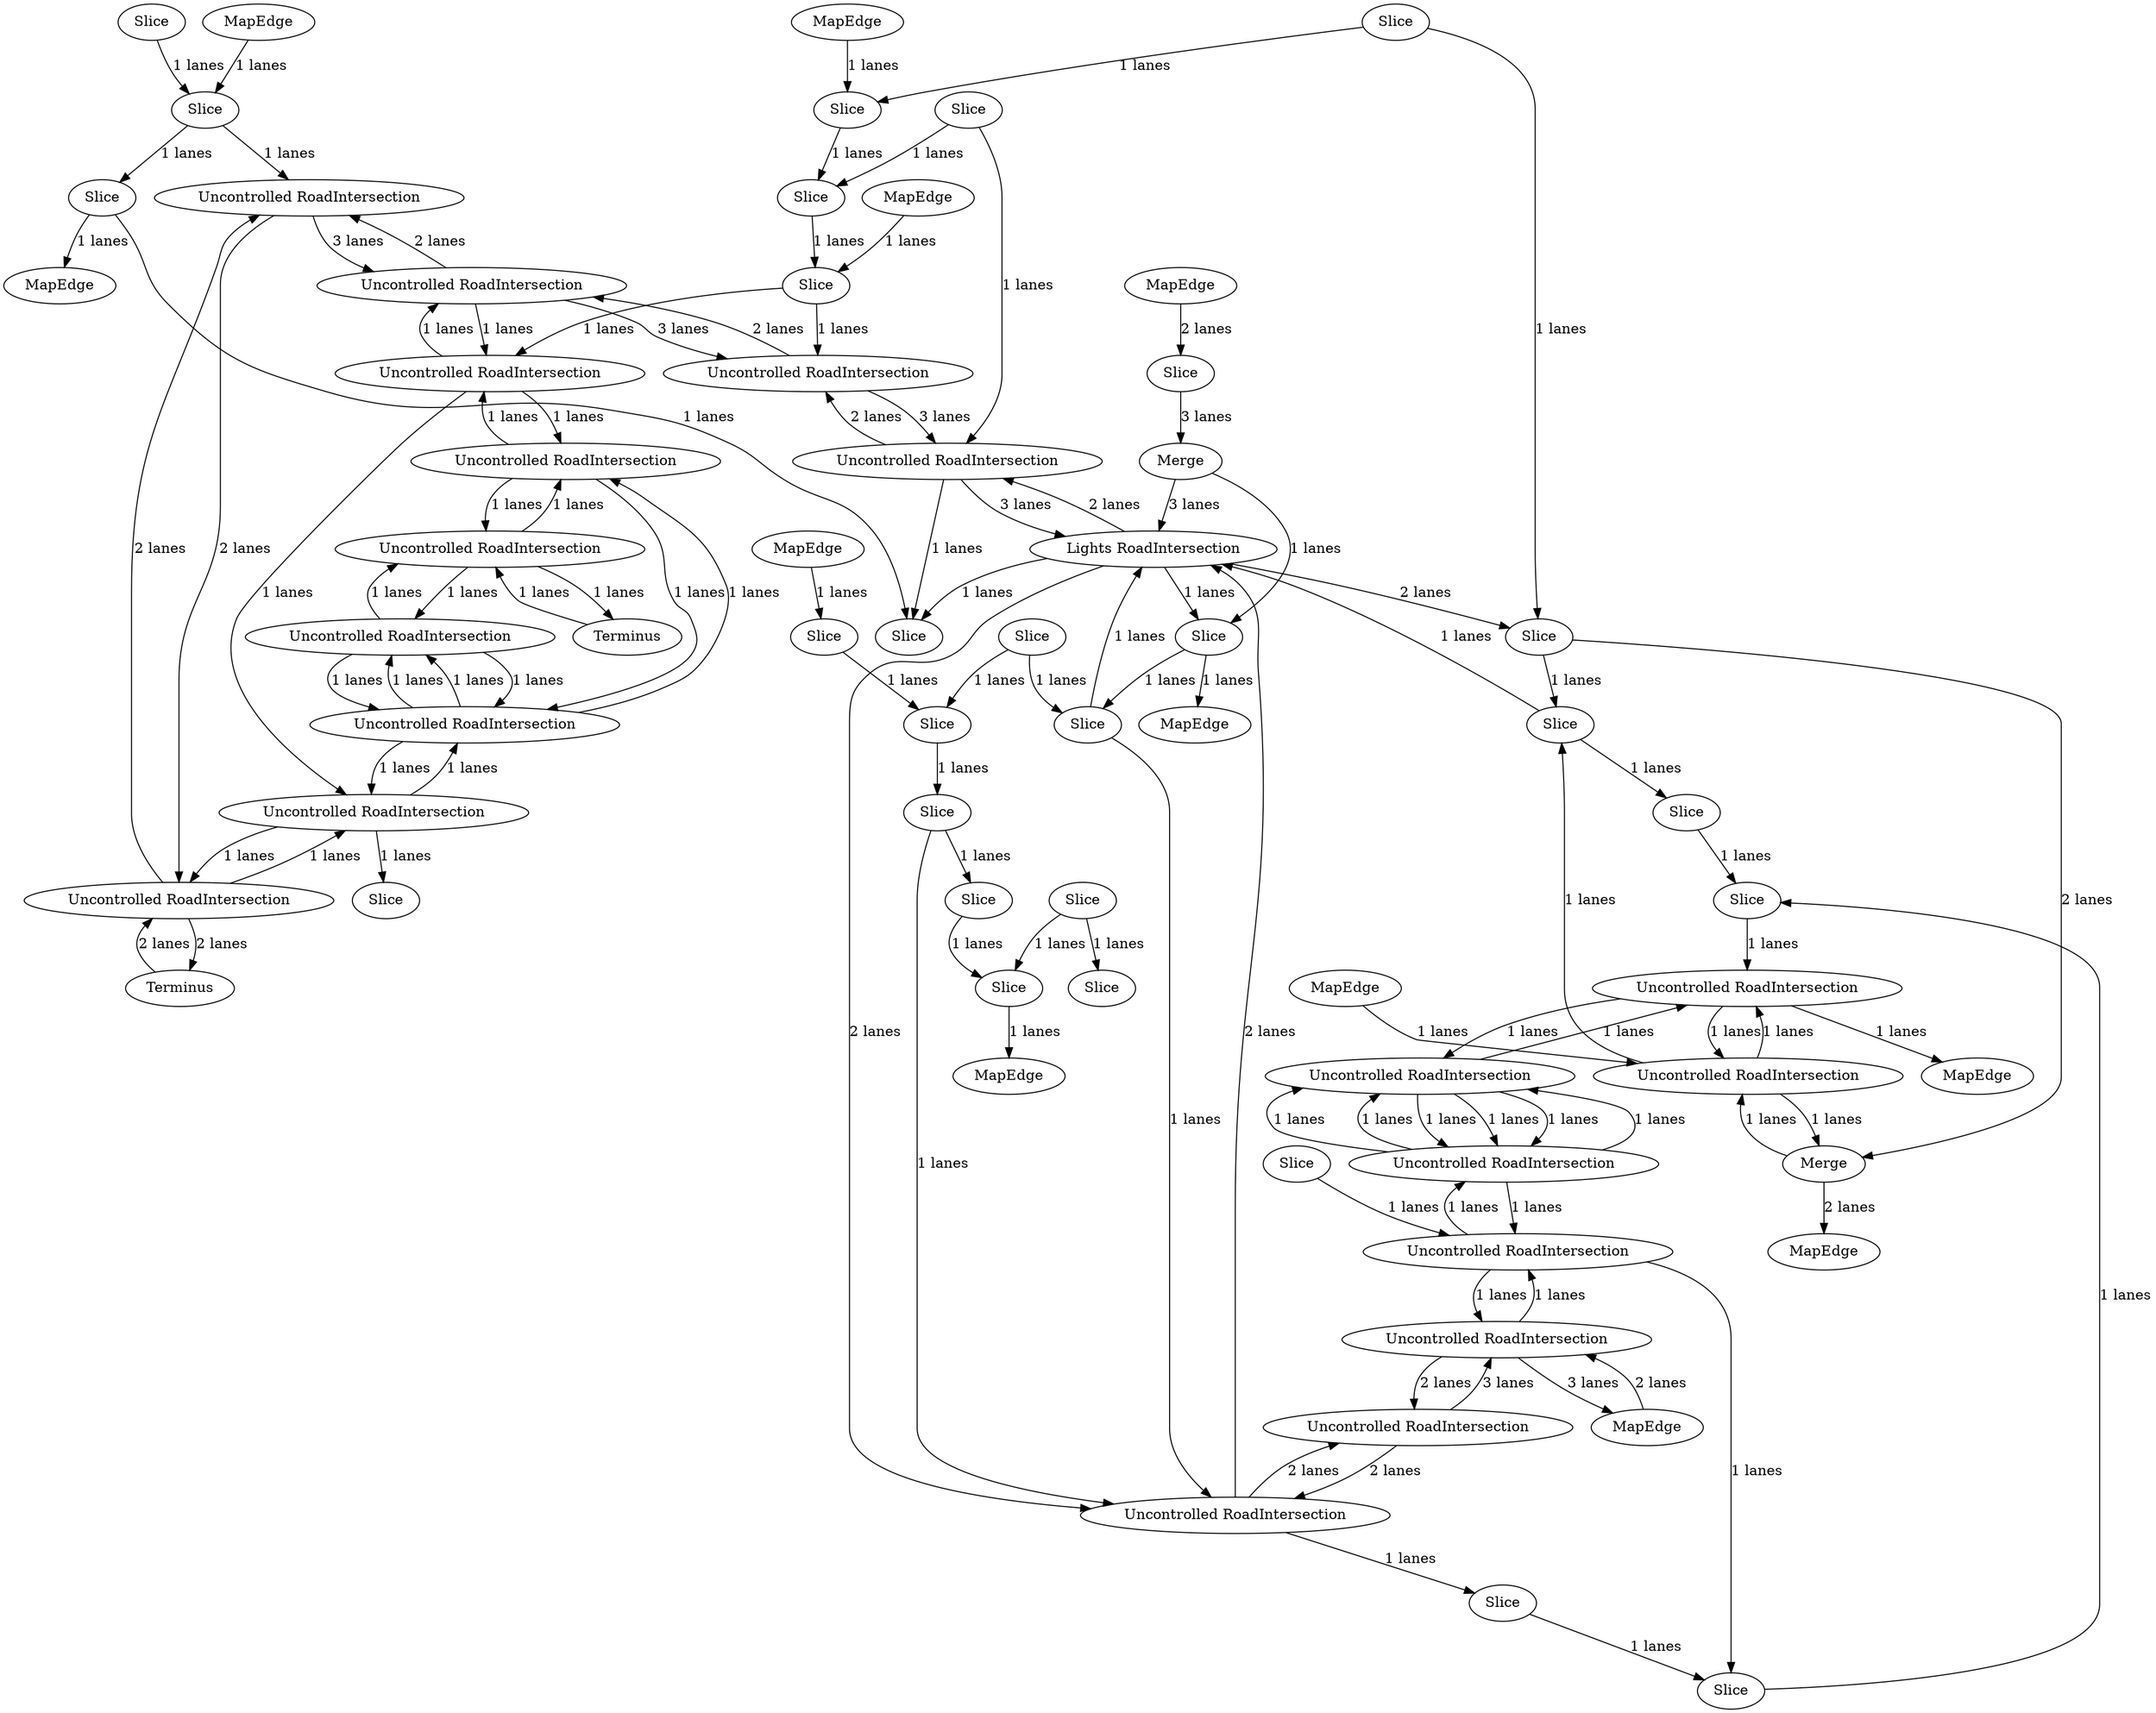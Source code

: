 digraph {
    0 [ label = "MapEdge" ]
    1 [ label = "Uncontrolled RoadIntersection" ]
    2 [ label = "MapEdge" ]
    3 [ label = "Uncontrolled RoadIntersection" ]
    4 [ label = "MapEdge" ]
    5 [ label = "Slice" ]
    6 [ label = "Merge" ]
    7 [ label = "MapEdge" ]
    8 [ label = "Terminus" ]
    9 [ label = "MapEdge" ]
    10 [ label = "Slice" ]
    11 [ label = "Slice" ]
    12 [ label = "Slice" ]
    13 [ label = "Slice" ]
    14 [ label = "Slice" ]
    15 [ label = "Slice" ]
    16 [ label = "Slice" ]
    17 [ label = "Uncontrolled RoadIntersection" ]
    18 [ label = "Slice" ]
    19 [ label = "Slice" ]
    20 [ label = "Slice" ]
    21 [ label = "Slice" ]
    22 [ label = "Slice" ]
    23 [ label = "Slice" ]
    24 [ label = "MapEdge" ]
    25 [ label = "Slice" ]
    26 [ label = "Slice" ]
    27 [ label = "Slice" ]
    28 [ label = "Slice" ]
    29 [ label = "MapEdge" ]
    30 [ label = "Slice" ]
    31 [ label = "Slice" ]
    32 [ label = "MapEdge" ]
    33 [ label = "Slice" ]
    34 [ label = "Slice" ]
    35 [ label = "Slice" ]
    36 [ label = "Slice" ]
    37 [ label = "Slice" ]
    38 [ label = "MapEdge" ]
    39 [ label = "Slice" ]
    40 [ label = "Uncontrolled RoadIntersection" ]
    41 [ label = "Uncontrolled RoadIntersection" ]
    42 [ label = "MapEdge" ]
    43 [ label = "MapEdge" ]
    44 [ label = "Slice" ]
    45 [ label = "Slice" ]
    46 [ label = "MapEdge" ]
    47 [ label = "Terminus" ]
    48 [ label = "Lights RoadIntersection" ]
    49 [ label = "Uncontrolled RoadIntersection" ]
    50 [ label = "Uncontrolled RoadIntersection" ]
    51 [ label = "Uncontrolled RoadIntersection" ]
    52 [ label = "Uncontrolled RoadIntersection" ]
    53 [ label = "Uncontrolled RoadIntersection" ]
    54 [ label = "Uncontrolled RoadIntersection" ]
    55 [ label = "Merge" ]
    56 [ label = "Uncontrolled RoadIntersection" ]
    57 [ label = "Uncontrolled RoadIntersection" ]
    58 [ label = "Uncontrolled RoadIntersection" ]
    59 [ label = "Uncontrolled RoadIntersection" ]
    60 [ label = "Uncontrolled RoadIntersection" ]
    61 [ label = "Uncontrolled RoadIntersection" ]
    62 [ label = "Uncontrolled RoadIntersection" ]
    63 [ label = "Uncontrolled RoadIntersection" ]
    0 -> 27 [ label = "1 lanes" ]
    27 -> 1 [ label = "1 lanes" ]
    2 -> 23 [ label = "1 lanes" ]
    23 -> 3 [ label = "1 lanes" ]
    3 -> 56 [ label = "2 lanes" ]
    56 -> 3 [ label = "3 lanes" ]
    56 -> 1 [ label = "2 lanes" ]
    1 -> 56 [ label = "3 lanes" ]
    55 -> 4 [ label = "2 lanes" ]
    5 -> 6 [ label = "3 lanes" ]
    6 -> 48 [ label = "3 lanes" ]
    7 -> 5 [ label = "2 lanes" ]
    1 -> 58 [ label = "2 lanes" ]
    58 -> 1 [ label = "2 lanes" ]
    58 -> 8 [ label = "2 lanes" ]
    8 -> 58 [ label = "2 lanes" ]
    48 -> 14 [ label = "2 lanes" ]
    14 -> 55 [ label = "2 lanes" ]
    53 -> 9 [ label = "1 lanes" ]
    16 -> 53 [ label = "1 lanes" ]
    10 -> 16 [ label = "1 lanes" ]
    17 -> 11 [ label = "1 lanes" ]
    35 -> 17 [ label = "1 lanes" ]
    50 -> 10 [ label = "1 lanes" ]
    12 -> 50 [ label = "1 lanes" ]
    45 -> 13 [ label = "1 lanes" ]
    14 -> 45 [ label = "1 lanes" ]
    15 -> 14 [ label = "1 lanes" ]
    13 -> 16 [ label = "1 lanes" ]
    11 -> 10 [ label = "1 lanes" ]
    6 -> 44 [ label = "1 lanes" ]
    44 -> 25 [ label = "1 lanes" ]
    25 -> 17 [ label = "1 lanes" ]
    19 -> 18 [ label = "1 lanes" ]
    15 -> 20 [ label = "1 lanes" ]
    40 -> 21 [ label = "1 lanes" ]
    19 -> 40 [ label = "1 lanes" ]
    59 -> 22 [ label = "1 lanes" ]
    57 -> 59 [ label = "1 lanes" ]
    23 -> 57 [ label = "1 lanes" ]
    18 -> 23 [ label = "1 lanes" ]
    20 -> 18 [ label = "1 lanes" ]
    24 -> 20 [ label = "1 lanes" ]
    48 -> 21 [ label = "1 lanes" ]
    25 -> 48 [ label = "1 lanes" ]
    26 -> 25 [ label = "1 lanes" ]
    30 -> 21 [ label = "1 lanes" ]
    27 -> 30 [ label = "1 lanes" ]
    28 -> 27 [ label = "1 lanes" ]
    30 -> 29 [ label = "1 lanes" ]
    32 -> 31 [ label = "1 lanes" ]
    31 -> 36 [ label = "1 lanes" ]
    34 -> 33 [ label = "1 lanes" ]
    26 -> 36 [ label = "1 lanes" ]
    34 -> 37 [ label = "1 lanes" ]
    33 -> 38 [ label = "1 lanes" ]
    39 -> 33 [ label = "1 lanes" ]
    36 -> 35 [ label = "1 lanes" ]
    35 -> 39 [ label = "1 lanes" ]
    48 -> 40 [ label = "2 lanes" ]
    40 -> 48 [ label = "3 lanes" ]
    40 -> 3 [ label = "2 lanes" ]
    3 -> 40 [ label = "3 lanes" ]
    41 -> 17 [ label = "2 lanes" ]
    17 -> 41 [ label = "2 lanes" ]
    42 -> 49 [ label = "2 lanes" ]
    49 -> 42 [ label = "3 lanes" ]
    49 -> 41 [ label = "2 lanes" ]
    41 -> 49 [ label = "3 lanes" ]
    44 -> 43 [ label = "1 lanes" ]
    48 -> 44 [ label = "1 lanes" ]
    45 -> 48 [ label = "1 lanes" ]
    54 -> 45 [ label = "1 lanes" ]
    46 -> 54 [ label = "1 lanes" ]
    60 -> 63 [ label = "1 lanes" ]
    63 -> 60 [ label = "1 lanes" ]
    63 -> 62 [ label = "1 lanes" ]
    62 -> 63 [ label = "1 lanes" ]
    62 -> 47 [ label = "1 lanes" ]
    47 -> 62 [ label = "1 lanes" ]
    17 -> 48 [ label = "2 lanes" ]
    48 -> 17 [ label = "2 lanes" ]
    49 -> 50 [ label = "1 lanes" ]
    50 -> 49 [ label = "1 lanes" ]
    50 -> 51 [ label = "1 lanes" ]
    51 -> 50 [ label = "1 lanes" ]
    51 -> 52 [ label = "1 lanes" ]
    52 -> 51 [ label = "1 lanes" ]
    51 -> 52 [ label = "1 lanes" ]
    52 -> 51 [ label = "1 lanes" ]
    52 -> 53 [ label = "1 lanes" ]
    53 -> 52 [ label = "1 lanes" ]
    53 -> 54 [ label = "1 lanes" ]
    54 -> 53 [ label = "1 lanes" ]
    54 -> 55 [ label = "1 lanes" ]
    55 -> 54 [ label = "1 lanes" ]
    51 -> 52 [ label = "1 lanes" ]
    52 -> 51 [ label = "1 lanes" ]
    56 -> 57 [ label = "1 lanes" ]
    57 -> 56 [ label = "1 lanes" ]
    57 -> 61 [ label = "1 lanes" ]
    61 -> 57 [ label = "1 lanes" ]
    61 -> 60 [ label = "1 lanes" ]
    60 -> 61 [ label = "1 lanes" ]
    58 -> 59 [ label = "1 lanes" ]
    59 -> 58 [ label = "1 lanes" ]
    59 -> 60 [ label = "1 lanes" ]
    60 -> 59 [ label = "1 lanes" ]
    60 -> 63 [ label = "1 lanes" ]
    63 -> 60 [ label = "1 lanes" ]
    61 -> 62 [ label = "1 lanes" ]
    62 -> 61 [ label = "1 lanes" ]
}
